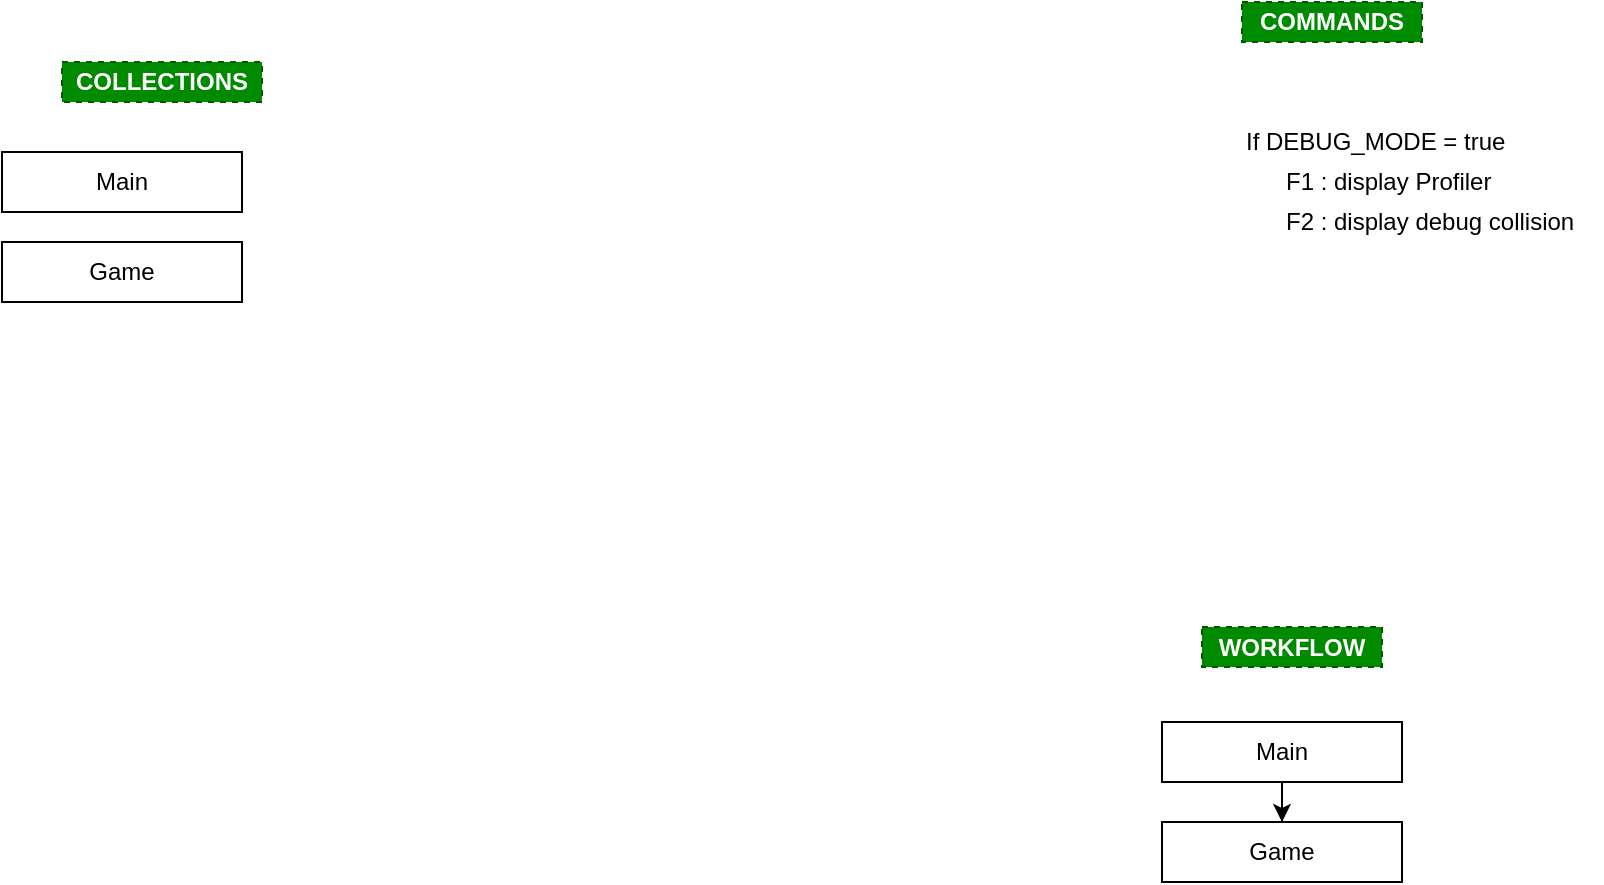 <mxfile version="13.10.0" type="embed">
    <diagram id="yeThM8H1uTVoMIkGAMHY" name="Page-1">
        <mxGraphModel dx="1093" dy="790" grid="1" gridSize="10" guides="1" tooltips="1" connect="1" arrows="1" fold="1" page="1" pageScale="1" pageWidth="850" pageHeight="1100" math="0" shadow="0">
            <root>
                <mxCell id="0"/>
                <mxCell id="1" parent="0"/>
                <mxCell id="42" value="&lt;b&gt;WORKFLOW&lt;/b&gt;" style="text;html=1;strokeColor=#005700;fillColor=#008a00;align=center;verticalAlign=middle;whiteSpace=wrap;rounded=0;dashed=1;fontColor=#ffffff;" parent="1" vertex="1">
                    <mxGeometry x="620" y="332.5" width="90" height="20" as="geometry"/>
                </mxCell>
                <mxCell id="43" value="&lt;b&gt;COLLECTIONS&lt;/b&gt;" style="text;html=1;strokeColor=#005700;fillColor=#008a00;align=center;verticalAlign=middle;whiteSpace=wrap;rounded=0;dashed=1;fontColor=#ffffff;" parent="1" vertex="1">
                    <mxGeometry x="50" y="50" width="100" height="20" as="geometry"/>
                </mxCell>
                <mxCell id="60" value="&lt;b&gt;COMMANDS&lt;/b&gt;" style="text;html=1;strokeColor=#005700;fillColor=#008a00;align=center;verticalAlign=middle;whiteSpace=wrap;rounded=0;dashed=1;fontColor=#ffffff;" parent="1" vertex="1">
                    <mxGeometry x="640" y="20" width="90" height="20" as="geometry"/>
                </mxCell>
                <mxCell id="61" value="F1 : display Profiler" style="text;html=1;strokeColor=none;fillColor=none;align=left;verticalAlign=middle;whiteSpace=wrap;rounded=0;dashed=1;" parent="1" vertex="1">
                    <mxGeometry x="660" y="100" width="110" height="20" as="geometry"/>
                </mxCell>
                <mxCell id="62" value="If DEBUG_MODE = true" style="text;html=1;strokeColor=none;fillColor=none;align=left;verticalAlign=middle;whiteSpace=wrap;rounded=0;dashed=1;" parent="1" vertex="1">
                    <mxGeometry x="640" y="80" width="170" height="20" as="geometry"/>
                </mxCell>
                <mxCell id="63" value="F2 : display debug collision" style="text;html=1;strokeColor=none;fillColor=none;align=left;verticalAlign=middle;whiteSpace=wrap;rounded=0;dashed=1;" parent="1" vertex="1">
                    <mxGeometry x="660" y="120" width="160" height="20" as="geometry"/>
                </mxCell>
                <mxCell id="68" value="" style="edgeStyle=orthogonalEdgeStyle;rounded=0;orthogonalLoop=1;jettySize=auto;html=1;" edge="1" parent="1" source="64" target="66">
                    <mxGeometry relative="1" as="geometry"/>
                </mxCell>
                <mxCell id="64" value="Main" style="rounded=0;whiteSpace=wrap;html=1;" vertex="1" parent="1">
                    <mxGeometry x="600" y="380" width="120" height="30" as="geometry"/>
                </mxCell>
                <mxCell id="65" value="Main" style="rounded=0;whiteSpace=wrap;html=1;" vertex="1" parent="1">
                    <mxGeometry x="20" y="95" width="120" height="30" as="geometry"/>
                </mxCell>
                <mxCell id="66" value="Game" style="rounded=0;whiteSpace=wrap;html=1;" vertex="1" parent="1">
                    <mxGeometry x="600" y="430" width="120" height="30" as="geometry"/>
                </mxCell>
                <mxCell id="67" value="Game" style="rounded=0;whiteSpace=wrap;html=1;" vertex="1" parent="1">
                    <mxGeometry x="20" y="140" width="120" height="30" as="geometry"/>
                </mxCell>
            </root>
        </mxGraphModel>
    </diagram>
</mxfile>